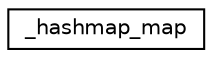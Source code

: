 digraph "Graphical Class Hierarchy"
{
  edge [fontname="Helvetica",fontsize="10",labelfontname="Helvetica",labelfontsize="10"];
  node [fontname="Helvetica",fontsize="10",shape=record];
  rankdir="LR";
  Node0 [label="_hashmap_map",height=0.2,width=0.4,color="black", fillcolor="white", style="filled",URL="$struct__hashmap__map.html"];
}
